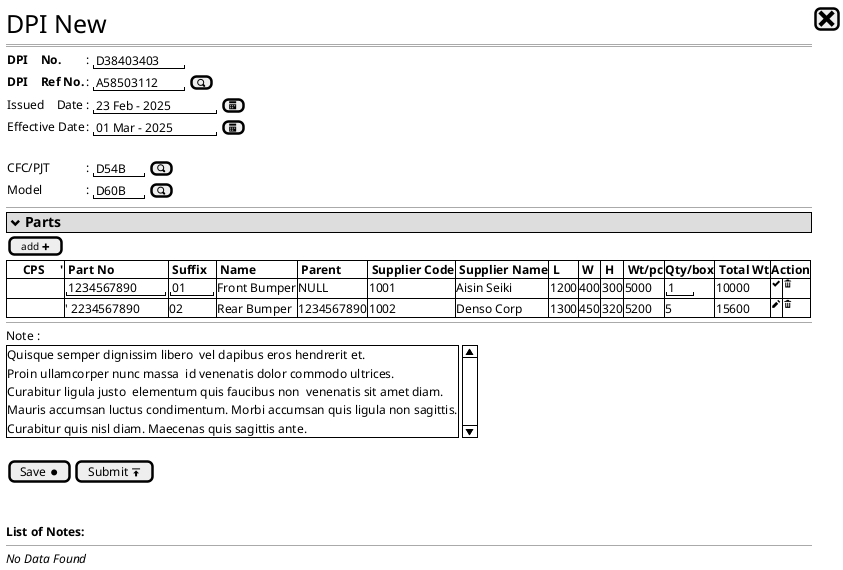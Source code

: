   /'
  As a PCD/PPM PIC I want to create a new CPS by copying existing CPS
  So I don't have to create CPS from scratch

  Given I on CPS New form
  and I select existing CPS No
  When I leave the CPS Ref text field
  Then all fields fill in from copied CPS
  '/
  @startuml
  @startsalt
  {
    <size:25>DPI New |[<size:25><&x>]|*
    ==  
    {
      <b>DPI    No. |    : {|" D38403403 " |}
      <b>DPI    Ref No. |: {| " A58503112 "|[<&magnifying-glass>]}| *
      Issued    Date    |: {| " 23 Feb - 2025 " | [<&calendar>]|}
      Effective Date |   : {| " 01 Mar - 2025 " | [<&calendar>]|}
      .
      CFC/PJT |: {|"D54B  " | [<&magnifying-glass>]}
      Model   |: {|"D60B  " | [<&magnifying-glass>]}
    }
  --
    {*
      <b><size: 14> <&chevron-bottom> Parts <b><size: 14>
    }
  {
    |[<size:10>add <&plus>] |*
  }
  {#
    |<b>     CPS     '|<b> Part No  |<b> Suffix |<b> Name      |<b> Parent  |<b> Supplier Code |<b> Supplier Name |<b> L |<b> W |<b> H |<b> Wt/pc |<b>Qty/box|<b> Total Wt |<b>Action|*
    |.                |" 1234567890 "|" 01  "| Front Bumper | NULL       | 1001             | Aisin Seiki      | 1200 | 400  | 300  | 5000     |"1  "       |10000         |<&check> |<&trash>|*
    |.                |' 2234567890 | 02        | Rear Bumper  | 1234567890 | 1002             | Denso Corp       | 1300 | 450  | 320  | 5200     |5         |15600        |<&pencil>|<&trash>|*
  }
  --
  Note : 
  {SI
    Quisque semper dignissim libero  vel dapibus eros hendrerit et.
    Proin ullamcorper nunc massa  id venenatis dolor commodo ultrices.
    Curabitur ligula justo  elementum quis faucibus non  venenatis sit amet diam.
    Mauris accumsan luctus condimentum. Morbi accumsan quis ligula non sagittis.
    Curabitur quis nisl diam. Maecenas quis sagittis ante.
  }
  .  
  {[Save <&media-record>] | [Submit <&data-transfer-upload>]}
  .
  .
  <b>List of Notes:
  --
  <i>No Data Found </i>
  }
  @endsalt
  @enduml
